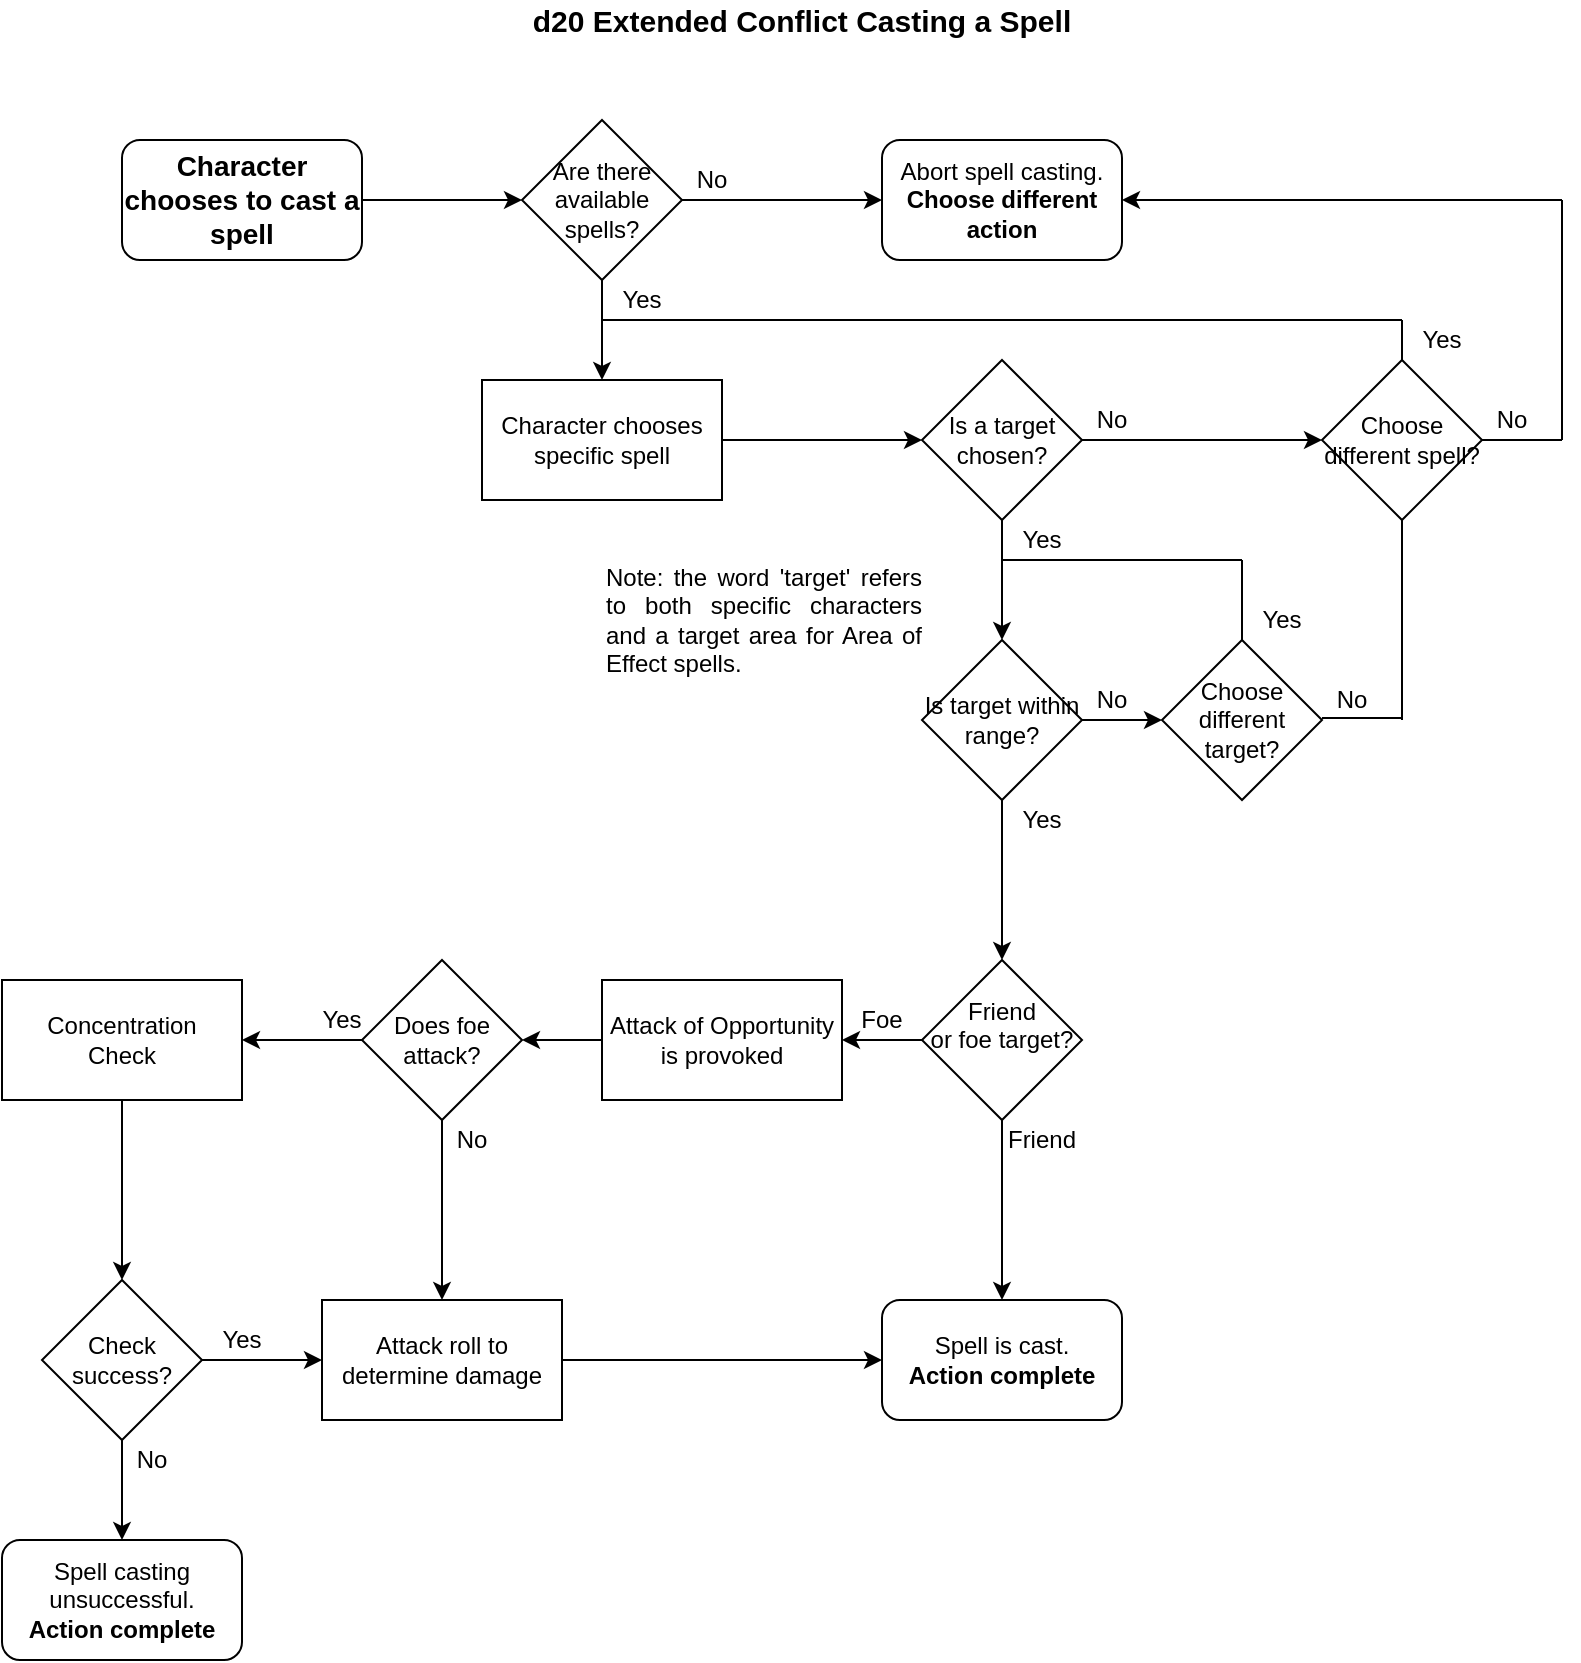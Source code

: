 <mxfile version="14.5.3" type="device"><diagram id="C5RBs43oDa-KdzZeNtuy" name="Page-1"><mxGraphModel dx="1030" dy="525" grid="1" gridSize="10" guides="1" tooltips="1" connect="1" arrows="1" fold="1" page="1" pageScale="1" pageWidth="827" pageHeight="1169" math="0" shadow="0"><root><mxCell id="WIyWlLk6GJQsqaUBKTNV-0"/><mxCell id="WIyWlLk6GJQsqaUBKTNV-1" parent="WIyWlLk6GJQsqaUBKTNV-0"/><mxCell id="BMKDe37RKGpQUMcZ0dPV-26" style="edgeStyle=orthogonalEdgeStyle;rounded=0;orthogonalLoop=1;jettySize=auto;html=1;entryX=0;entryY=0.5;entryDx=0;entryDy=0;" edge="1" parent="WIyWlLk6GJQsqaUBKTNV-1" source="Pf-jhYn4eyavQGO4TBS6-0" target="Pf-jhYn4eyavQGO4TBS6-4"><mxGeometry relative="1" as="geometry"/></mxCell><mxCell id="Pf-jhYn4eyavQGO4TBS6-0" value="&lt;font style=&quot;font-size: 14px&quot;&gt;&lt;b&gt;Character chooses to cast a spell&lt;/b&gt;&lt;/font&gt;" style="rounded=1;whiteSpace=wrap;html=1;" parent="WIyWlLk6GJQsqaUBKTNV-1" vertex="1"><mxGeometry x="80" y="90" width="120" height="60" as="geometry"/></mxCell><mxCell id="Pf-jhYn4eyavQGO4TBS6-1" value="&lt;b&gt;d20 Extended Conflict Casting a Spell&lt;/b&gt;" style="text;html=1;strokeColor=none;fillColor=none;align=center;verticalAlign=middle;whiteSpace=wrap;rounded=0;fontSize=15;" parent="WIyWlLk6GJQsqaUBKTNV-1" vertex="1"><mxGeometry x="280" y="20" width="280" height="20" as="geometry"/></mxCell><mxCell id="BMKDe37RKGpQUMcZ0dPV-27" style="edgeStyle=orthogonalEdgeStyle;rounded=0;orthogonalLoop=1;jettySize=auto;html=1;entryX=0.5;entryY=0;entryDx=0;entryDy=0;" edge="1" parent="WIyWlLk6GJQsqaUBKTNV-1" source="Pf-jhYn4eyavQGO4TBS6-4" target="Pf-jhYn4eyavQGO4TBS6-5"><mxGeometry relative="1" as="geometry"/></mxCell><mxCell id="BMKDe37RKGpQUMcZ0dPV-33" style="edgeStyle=orthogonalEdgeStyle;rounded=0;orthogonalLoop=1;jettySize=auto;html=1;" edge="1" parent="WIyWlLk6GJQsqaUBKTNV-1" source="Pf-jhYn4eyavQGO4TBS6-4" target="BMKDe37RKGpQUMcZ0dPV-29"><mxGeometry relative="1" as="geometry"/></mxCell><mxCell id="Pf-jhYn4eyavQGO4TBS6-4" value="Are there available spells?" style="rhombus;whiteSpace=wrap;html=1;" parent="WIyWlLk6GJQsqaUBKTNV-1" vertex="1"><mxGeometry x="280" y="80" width="80" height="80" as="geometry"/></mxCell><mxCell id="BMKDe37RKGpQUMcZ0dPV-28" style="edgeStyle=orthogonalEdgeStyle;rounded=0;orthogonalLoop=1;jettySize=auto;html=1;entryX=0;entryY=0.5;entryDx=0;entryDy=0;" edge="1" parent="WIyWlLk6GJQsqaUBKTNV-1" source="Pf-jhYn4eyavQGO4TBS6-5" target="Pf-jhYn4eyavQGO4TBS6-8"><mxGeometry relative="1" as="geometry"/></mxCell><mxCell id="Pf-jhYn4eyavQGO4TBS6-5" value="Character chooses specific spell" style="rounded=0;whiteSpace=wrap;html=1;" parent="WIyWlLk6GJQsqaUBKTNV-1" vertex="1"><mxGeometry x="260" y="210" width="120" height="60" as="geometry"/></mxCell><mxCell id="BMKDe37RKGpQUMcZ0dPV-1" style="edgeStyle=orthogonalEdgeStyle;rounded=0;orthogonalLoop=1;jettySize=auto;html=1;exitX=0.5;exitY=1;exitDx=0;exitDy=0;entryX=0.5;entryY=0;entryDx=0;entryDy=0;" edge="1" parent="WIyWlLk6GJQsqaUBKTNV-1" source="Pf-jhYn4eyavQGO4TBS6-8" target="BMKDe37RKGpQUMcZ0dPV-0"><mxGeometry relative="1" as="geometry"/></mxCell><mxCell id="BMKDe37RKGpQUMcZ0dPV-38" style="edgeStyle=orthogonalEdgeStyle;rounded=0;orthogonalLoop=1;jettySize=auto;html=1;exitX=1;exitY=0.5;exitDx=0;exitDy=0;entryX=0;entryY=0.5;entryDx=0;entryDy=0;" edge="1" parent="WIyWlLk6GJQsqaUBKTNV-1" source="Pf-jhYn4eyavQGO4TBS6-8" target="BMKDe37RKGpQUMcZ0dPV-22"><mxGeometry relative="1" as="geometry"/></mxCell><mxCell id="Pf-jhYn4eyavQGO4TBS6-8" value="Is a target chosen?" style="rhombus;whiteSpace=wrap;html=1;" parent="WIyWlLk6GJQsqaUBKTNV-1" vertex="1"><mxGeometry x="480" y="200" width="80" height="80" as="geometry"/></mxCell><mxCell id="BMKDe37RKGpQUMcZ0dPV-5" style="edgeStyle=orthogonalEdgeStyle;rounded=0;orthogonalLoop=1;jettySize=auto;html=1;entryX=0.5;entryY=0;entryDx=0;entryDy=0;" edge="1" parent="WIyWlLk6GJQsqaUBKTNV-1" source="BMKDe37RKGpQUMcZ0dPV-0" target="BMKDe37RKGpQUMcZ0dPV-4"><mxGeometry relative="1" as="geometry"/></mxCell><mxCell id="BMKDe37RKGpQUMcZ0dPV-13" style="edgeStyle=orthogonalEdgeStyle;rounded=0;orthogonalLoop=1;jettySize=auto;html=1;entryX=0;entryY=0.5;entryDx=0;entryDy=0;" edge="1" parent="WIyWlLk6GJQsqaUBKTNV-1" source="BMKDe37RKGpQUMcZ0dPV-0" target="BMKDe37RKGpQUMcZ0dPV-12"><mxGeometry relative="1" as="geometry"/></mxCell><mxCell id="BMKDe37RKGpQUMcZ0dPV-0" value="&lt;div&gt;Is target within&lt;br&gt;&lt;/div&gt;&lt;div&gt;range?&lt;/div&gt;" style="rhombus;whiteSpace=wrap;html=1;" vertex="1" parent="WIyWlLk6GJQsqaUBKTNV-1"><mxGeometry x="480" y="340" width="80" height="80" as="geometry"/></mxCell><mxCell id="BMKDe37RKGpQUMcZ0dPV-3" value="Yes" style="text;html=1;strokeColor=none;fillColor=none;align=center;verticalAlign=middle;whiteSpace=wrap;rounded=0;" vertex="1" parent="WIyWlLk6GJQsqaUBKTNV-1"><mxGeometry x="520" y="280" width="40" height="20" as="geometry"/></mxCell><mxCell id="BMKDe37RKGpQUMcZ0dPV-11" style="edgeStyle=orthogonalEdgeStyle;rounded=0;orthogonalLoop=1;jettySize=auto;html=1;entryX=0.5;entryY=0;entryDx=0;entryDy=0;" edge="1" parent="WIyWlLk6GJQsqaUBKTNV-1" source="BMKDe37RKGpQUMcZ0dPV-4" target="BMKDe37RKGpQUMcZ0dPV-10"><mxGeometry relative="1" as="geometry"/></mxCell><mxCell id="BMKDe37RKGpQUMcZ0dPV-62" style="edgeStyle=orthogonalEdgeStyle;rounded=0;orthogonalLoop=1;jettySize=auto;html=1;entryX=1;entryY=0.5;entryDx=0;entryDy=0;" edge="1" parent="WIyWlLk6GJQsqaUBKTNV-1" source="BMKDe37RKGpQUMcZ0dPV-4" target="BMKDe37RKGpQUMcZ0dPV-61"><mxGeometry relative="1" as="geometry"/></mxCell><mxCell id="BMKDe37RKGpQUMcZ0dPV-4" value="&lt;div&gt;Friend&lt;/div&gt;&lt;div&gt;or foe target?&lt;/div&gt;&lt;div&gt;&lt;br&gt;&lt;/div&gt;" style="rhombus;whiteSpace=wrap;html=1;" vertex="1" parent="WIyWlLk6GJQsqaUBKTNV-1"><mxGeometry x="480" y="500" width="80" height="80" as="geometry"/></mxCell><mxCell id="BMKDe37RKGpQUMcZ0dPV-6" value="Yes" style="text;html=1;strokeColor=none;fillColor=none;align=center;verticalAlign=middle;whiteSpace=wrap;rounded=0;" vertex="1" parent="WIyWlLk6GJQsqaUBKTNV-1"><mxGeometry x="520" y="420" width="40" height="20" as="geometry"/></mxCell><mxCell id="BMKDe37RKGpQUMcZ0dPV-9" value="Friend" style="text;html=1;strokeColor=none;fillColor=none;align=center;verticalAlign=middle;whiteSpace=wrap;rounded=0;" vertex="1" parent="WIyWlLk6GJQsqaUBKTNV-1"><mxGeometry x="520" y="580" width="40" height="20" as="geometry"/></mxCell><mxCell id="BMKDe37RKGpQUMcZ0dPV-10" value="&lt;div&gt;Spell is cast.&lt;/div&gt;&lt;div&gt;&lt;b&gt;Action complete&lt;/b&gt;&lt;br&gt;&lt;/div&gt;" style="rounded=1;whiteSpace=wrap;html=1;" vertex="1" parent="WIyWlLk6GJQsqaUBKTNV-1"><mxGeometry x="460" y="670" width="120" height="60" as="geometry"/></mxCell><mxCell id="BMKDe37RKGpQUMcZ0dPV-12" value="&lt;div&gt;Choose different&lt;/div&gt;&lt;div&gt;target?&lt;br&gt;&lt;/div&gt;" style="rhombus;whiteSpace=wrap;html=1;" vertex="1" parent="WIyWlLk6GJQsqaUBKTNV-1"><mxGeometry x="600" y="340" width="80" height="80" as="geometry"/></mxCell><mxCell id="BMKDe37RKGpQUMcZ0dPV-14" value="No" style="text;html=1;strokeColor=none;fillColor=none;align=center;verticalAlign=middle;whiteSpace=wrap;rounded=0;" vertex="1" parent="WIyWlLk6GJQsqaUBKTNV-1"><mxGeometry x="560" y="360" width="30" height="20" as="geometry"/></mxCell><mxCell id="BMKDe37RKGpQUMcZ0dPV-18" value="" style="endArrow=none;html=1;" edge="1" parent="WIyWlLk6GJQsqaUBKTNV-1"><mxGeometry width="50" height="50" relative="1" as="geometry"><mxPoint x="640" y="340" as="sourcePoint"/><mxPoint x="640" y="300" as="targetPoint"/></mxGeometry></mxCell><mxCell id="BMKDe37RKGpQUMcZ0dPV-19" value="" style="endArrow=none;html=1;exitX=0;exitY=1;exitDx=0;exitDy=0;" edge="1" parent="WIyWlLk6GJQsqaUBKTNV-1" source="BMKDe37RKGpQUMcZ0dPV-3"><mxGeometry width="50" height="50" relative="1" as="geometry"><mxPoint x="590" y="350" as="sourcePoint"/><mxPoint x="640" y="300" as="targetPoint"/></mxGeometry></mxCell><mxCell id="BMKDe37RKGpQUMcZ0dPV-20" value="Yes" style="text;html=1;strokeColor=none;fillColor=none;align=center;verticalAlign=middle;whiteSpace=wrap;rounded=0;" vertex="1" parent="WIyWlLk6GJQsqaUBKTNV-1"><mxGeometry x="640" y="320" width="40" height="20" as="geometry"/></mxCell><mxCell id="BMKDe37RKGpQUMcZ0dPV-22" value="Choose different spell?" style="rhombus;whiteSpace=wrap;html=1;" vertex="1" parent="WIyWlLk6GJQsqaUBKTNV-1"><mxGeometry x="680" y="200" width="80" height="80" as="geometry"/></mxCell><mxCell id="BMKDe37RKGpQUMcZ0dPV-29" value="&lt;div&gt;Abort spell casting.&lt;/div&gt;&lt;div&gt;&lt;b&gt;Choose different action&lt;/b&gt;&lt;br&gt;&lt;/div&gt;" style="rounded=1;whiteSpace=wrap;html=1;" vertex="1" parent="WIyWlLk6GJQsqaUBKTNV-1"><mxGeometry x="460" y="90" width="120" height="60" as="geometry"/></mxCell><mxCell id="BMKDe37RKGpQUMcZ0dPV-30" value="Yes" style="text;html=1;strokeColor=none;fillColor=none;align=center;verticalAlign=middle;whiteSpace=wrap;rounded=0;" vertex="1" parent="WIyWlLk6GJQsqaUBKTNV-1"><mxGeometry x="320" y="160" width="40" height="20" as="geometry"/></mxCell><mxCell id="BMKDe37RKGpQUMcZ0dPV-31" value="No" style="text;html=1;strokeColor=none;fillColor=none;align=center;verticalAlign=middle;whiteSpace=wrap;rounded=0;" vertex="1" parent="WIyWlLk6GJQsqaUBKTNV-1"><mxGeometry x="360" y="100" width="30" height="20" as="geometry"/></mxCell><mxCell id="BMKDe37RKGpQUMcZ0dPV-36" value="" style="endArrow=none;html=1;" edge="1" parent="WIyWlLk6GJQsqaUBKTNV-1"><mxGeometry width="50" height="50" relative="1" as="geometry"><mxPoint x="720" y="200" as="sourcePoint"/><mxPoint x="720" y="180" as="targetPoint"/></mxGeometry></mxCell><mxCell id="BMKDe37RKGpQUMcZ0dPV-37" value="" style="endArrow=none;html=1;exitX=0;exitY=1;exitDx=0;exitDy=0;entryX=0;entryY=0;entryDx=0;entryDy=0;" edge="1" parent="WIyWlLk6GJQsqaUBKTNV-1" source="BMKDe37RKGpQUMcZ0dPV-30" target="BMKDe37RKGpQUMcZ0dPV-40"><mxGeometry width="50" height="50" relative="1" as="geometry"><mxPoint x="590" y="230" as="sourcePoint"/><mxPoint x="640" y="180" as="targetPoint"/></mxGeometry></mxCell><mxCell id="BMKDe37RKGpQUMcZ0dPV-39" value="No" style="text;html=1;strokeColor=none;fillColor=none;align=center;verticalAlign=middle;whiteSpace=wrap;rounded=0;" vertex="1" parent="WIyWlLk6GJQsqaUBKTNV-1"><mxGeometry x="560" y="220" width="30" height="20" as="geometry"/></mxCell><mxCell id="BMKDe37RKGpQUMcZ0dPV-40" value="Yes" style="text;html=1;strokeColor=none;fillColor=none;align=center;verticalAlign=middle;whiteSpace=wrap;rounded=0;" vertex="1" parent="WIyWlLk6GJQsqaUBKTNV-1"><mxGeometry x="720" y="180" width="40" height="20" as="geometry"/></mxCell><mxCell id="BMKDe37RKGpQUMcZ0dPV-43" value="" style="endArrow=none;html=1;" edge="1" parent="WIyWlLk6GJQsqaUBKTNV-1"><mxGeometry width="50" height="50" relative="1" as="geometry"><mxPoint x="680" y="379" as="sourcePoint"/><mxPoint x="720" y="379" as="targetPoint"/></mxGeometry></mxCell><mxCell id="BMKDe37RKGpQUMcZ0dPV-44" value="" style="endArrow=none;html=1;exitX=1.333;exitY=1;exitDx=0;exitDy=0;exitPerimeter=0;" edge="1" parent="WIyWlLk6GJQsqaUBKTNV-1" source="BMKDe37RKGpQUMcZ0dPV-60"><mxGeometry width="50" height="50" relative="1" as="geometry"><mxPoint x="720" y="370" as="sourcePoint"/><mxPoint x="720" y="280" as="targetPoint"/></mxGeometry></mxCell><mxCell id="BMKDe37RKGpQUMcZ0dPV-48" value="" style="endArrow=none;html=1;" edge="1" parent="WIyWlLk6GJQsqaUBKTNV-1"><mxGeometry width="50" height="50" relative="1" as="geometry"><mxPoint x="800" y="240" as="sourcePoint"/><mxPoint x="800" y="120" as="targetPoint"/></mxGeometry></mxCell><mxCell id="BMKDe37RKGpQUMcZ0dPV-57" value="" style="endArrow=classic;html=1;" edge="1" parent="WIyWlLk6GJQsqaUBKTNV-1"><mxGeometry width="50" height="50" relative="1" as="geometry"><mxPoint x="800" y="120" as="sourcePoint"/><mxPoint x="580" y="120" as="targetPoint"/></mxGeometry></mxCell><mxCell id="BMKDe37RKGpQUMcZ0dPV-58" value="No" style="text;html=1;strokeColor=none;fillColor=none;align=center;verticalAlign=middle;whiteSpace=wrap;rounded=0;" vertex="1" parent="WIyWlLk6GJQsqaUBKTNV-1"><mxGeometry x="760" y="220" width="30" height="20" as="geometry"/></mxCell><mxCell id="BMKDe37RKGpQUMcZ0dPV-60" value="No" style="text;html=1;strokeColor=none;fillColor=none;align=center;verticalAlign=middle;whiteSpace=wrap;rounded=0;" vertex="1" parent="WIyWlLk6GJQsqaUBKTNV-1"><mxGeometry x="680" y="360" width="30" height="20" as="geometry"/></mxCell><mxCell id="BMKDe37RKGpQUMcZ0dPV-67" style="edgeStyle=orthogonalEdgeStyle;rounded=0;orthogonalLoop=1;jettySize=auto;html=1;entryX=1;entryY=0.5;entryDx=0;entryDy=0;" edge="1" parent="WIyWlLk6GJQsqaUBKTNV-1" source="BMKDe37RKGpQUMcZ0dPV-61" target="BMKDe37RKGpQUMcZ0dPV-66"><mxGeometry relative="1" as="geometry"/></mxCell><mxCell id="BMKDe37RKGpQUMcZ0dPV-61" value="&lt;div&gt;Attack of Opportunity&lt;/div&gt;&lt;div&gt;is provoked&lt;br&gt;&lt;/div&gt;" style="rounded=0;whiteSpace=wrap;html=1;" vertex="1" parent="WIyWlLk6GJQsqaUBKTNV-1"><mxGeometry x="320" y="510" width="120" height="60" as="geometry"/></mxCell><mxCell id="BMKDe37RKGpQUMcZ0dPV-63" value="Foe" style="text;html=1;strokeColor=none;fillColor=none;align=center;verticalAlign=middle;whiteSpace=wrap;rounded=0;" vertex="1" parent="WIyWlLk6GJQsqaUBKTNV-1"><mxGeometry x="440" y="520" width="40" height="20" as="geometry"/></mxCell><mxCell id="BMKDe37RKGpQUMcZ0dPV-69" style="edgeStyle=orthogonalEdgeStyle;rounded=0;orthogonalLoop=1;jettySize=auto;html=1;entryX=0.5;entryY=0;entryDx=0;entryDy=0;" edge="1" parent="WIyWlLk6GJQsqaUBKTNV-1" source="BMKDe37RKGpQUMcZ0dPV-66" target="BMKDe37RKGpQUMcZ0dPV-68"><mxGeometry relative="1" as="geometry"/></mxCell><mxCell id="BMKDe37RKGpQUMcZ0dPV-73" style="edgeStyle=orthogonalEdgeStyle;rounded=0;orthogonalLoop=1;jettySize=auto;html=1;entryX=1;entryY=0.5;entryDx=0;entryDy=0;" edge="1" parent="WIyWlLk6GJQsqaUBKTNV-1" source="BMKDe37RKGpQUMcZ0dPV-66" target="BMKDe37RKGpQUMcZ0dPV-72"><mxGeometry relative="1" as="geometry"/></mxCell><mxCell id="BMKDe37RKGpQUMcZ0dPV-66" value="Does foe attack?" style="rhombus;whiteSpace=wrap;html=1;" vertex="1" parent="WIyWlLk6GJQsqaUBKTNV-1"><mxGeometry x="200" y="500" width="80" height="80" as="geometry"/></mxCell><mxCell id="BMKDe37RKGpQUMcZ0dPV-71" style="edgeStyle=orthogonalEdgeStyle;rounded=0;orthogonalLoop=1;jettySize=auto;html=1;entryX=0;entryY=0.5;entryDx=0;entryDy=0;" edge="1" parent="WIyWlLk6GJQsqaUBKTNV-1" source="BMKDe37RKGpQUMcZ0dPV-68" target="BMKDe37RKGpQUMcZ0dPV-10"><mxGeometry relative="1" as="geometry"/></mxCell><mxCell id="BMKDe37RKGpQUMcZ0dPV-68" value="Attack roll to determine damage" style="rounded=0;whiteSpace=wrap;html=1;" vertex="1" parent="WIyWlLk6GJQsqaUBKTNV-1"><mxGeometry x="180" y="670" width="120" height="60" as="geometry"/></mxCell><mxCell id="BMKDe37RKGpQUMcZ0dPV-70" value="No" style="text;html=1;strokeColor=none;fillColor=none;align=center;verticalAlign=middle;whiteSpace=wrap;rounded=0;" vertex="1" parent="WIyWlLk6GJQsqaUBKTNV-1"><mxGeometry x="240" y="580" width="30" height="20" as="geometry"/></mxCell><mxCell id="BMKDe37RKGpQUMcZ0dPV-76" style="edgeStyle=orthogonalEdgeStyle;rounded=0;orthogonalLoop=1;jettySize=auto;html=1;entryX=0.5;entryY=0;entryDx=0;entryDy=0;" edge="1" parent="WIyWlLk6GJQsqaUBKTNV-1" source="BMKDe37RKGpQUMcZ0dPV-72" target="BMKDe37RKGpQUMcZ0dPV-75"><mxGeometry relative="1" as="geometry"/></mxCell><mxCell id="BMKDe37RKGpQUMcZ0dPV-72" value="&lt;div&gt;Concentration&lt;/div&gt;&lt;div&gt;Check&lt;/div&gt;" style="rounded=0;whiteSpace=wrap;html=1;" vertex="1" parent="WIyWlLk6GJQsqaUBKTNV-1"><mxGeometry x="20" y="510" width="120" height="60" as="geometry"/></mxCell><mxCell id="BMKDe37RKGpQUMcZ0dPV-74" value="Yes" style="text;html=1;strokeColor=none;fillColor=none;align=center;verticalAlign=middle;whiteSpace=wrap;rounded=0;" vertex="1" parent="WIyWlLk6GJQsqaUBKTNV-1"><mxGeometry x="170" y="520" width="40" height="20" as="geometry"/></mxCell><mxCell id="BMKDe37RKGpQUMcZ0dPV-77" style="edgeStyle=orthogonalEdgeStyle;rounded=0;orthogonalLoop=1;jettySize=auto;html=1;entryX=0;entryY=0.5;entryDx=0;entryDy=0;" edge="1" parent="WIyWlLk6GJQsqaUBKTNV-1" source="BMKDe37RKGpQUMcZ0dPV-75" target="BMKDe37RKGpQUMcZ0dPV-68"><mxGeometry relative="1" as="geometry"/></mxCell><mxCell id="BMKDe37RKGpQUMcZ0dPV-79" style="edgeStyle=orthogonalEdgeStyle;rounded=0;orthogonalLoop=1;jettySize=auto;html=1;entryX=0.5;entryY=0;entryDx=0;entryDy=0;" edge="1" parent="WIyWlLk6GJQsqaUBKTNV-1" source="BMKDe37RKGpQUMcZ0dPV-75" target="BMKDe37RKGpQUMcZ0dPV-78"><mxGeometry relative="1" as="geometry"/></mxCell><mxCell id="BMKDe37RKGpQUMcZ0dPV-75" value="Check success?" style="rhombus;whiteSpace=wrap;html=1;" vertex="1" parent="WIyWlLk6GJQsqaUBKTNV-1"><mxGeometry x="40" y="660" width="80" height="80" as="geometry"/></mxCell><mxCell id="BMKDe37RKGpQUMcZ0dPV-78" value="&lt;div&gt;Spell casting unsuccessful.&lt;/div&gt;&lt;div&gt;&lt;b&gt;Action complete&lt;/b&gt;&lt;br&gt;&lt;/div&gt;" style="rounded=1;whiteSpace=wrap;html=1;" vertex="1" parent="WIyWlLk6GJQsqaUBKTNV-1"><mxGeometry x="20" y="790" width="120" height="60" as="geometry"/></mxCell><mxCell id="BMKDe37RKGpQUMcZ0dPV-80" value="No" style="text;html=1;strokeColor=none;fillColor=none;align=center;verticalAlign=middle;whiteSpace=wrap;rounded=0;" vertex="1" parent="WIyWlLk6GJQsqaUBKTNV-1"><mxGeometry x="80" y="740" width="30" height="20" as="geometry"/></mxCell><mxCell id="BMKDe37RKGpQUMcZ0dPV-81" value="Yes" style="text;html=1;strokeColor=none;fillColor=none;align=center;verticalAlign=middle;whiteSpace=wrap;rounded=0;" vertex="1" parent="WIyWlLk6GJQsqaUBKTNV-1"><mxGeometry x="120" y="680" width="40" height="20" as="geometry"/></mxCell><mxCell id="BMKDe37RKGpQUMcZ0dPV-83" value="" style="endArrow=none;html=1;exitX=1;exitY=0.5;exitDx=0;exitDy=0;" edge="1" parent="WIyWlLk6GJQsqaUBKTNV-1" source="BMKDe37RKGpQUMcZ0dPV-22"><mxGeometry width="50" height="50" relative="1" as="geometry"><mxPoint x="750" y="290" as="sourcePoint"/><mxPoint x="800" y="240" as="targetPoint"/></mxGeometry></mxCell><mxCell id="BMKDe37RKGpQUMcZ0dPV-84" value="&lt;div align=&quot;justify&quot;&gt;Note: the word 'target' refers to both specific characters and a target area for Area of Effect spells.&lt;br&gt;&lt;/div&gt;" style="text;html=1;strokeColor=none;fillColor=none;align=left;verticalAlign=middle;whiteSpace=wrap;rounded=0;" vertex="1" parent="WIyWlLk6GJQsqaUBKTNV-1"><mxGeometry x="320" y="290" width="160" height="80" as="geometry"/></mxCell></root></mxGraphModel></diagram></mxfile>